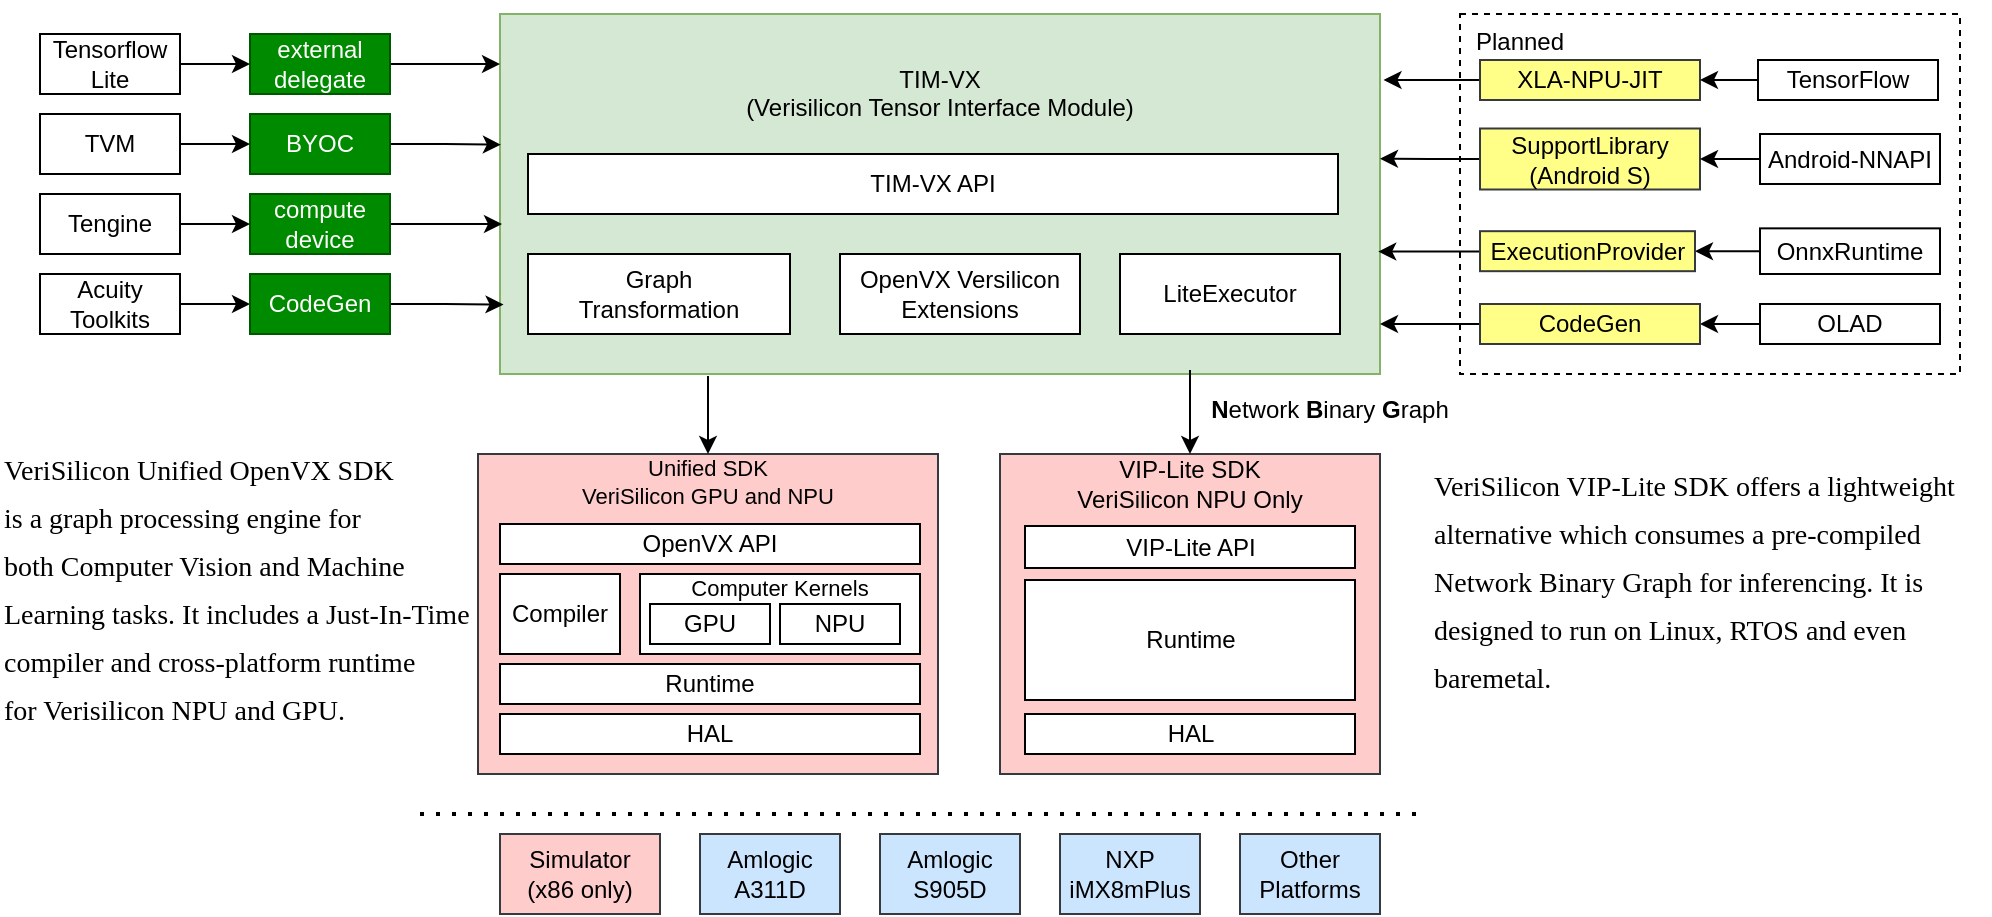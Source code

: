 <mxfile>
    <diagram id="VHfcqXCgYyYvh84WI8c_" name="Page-1">
        <mxGraphModel dx="650" dy="234" grid="1" gridSize="10" guides="1" tooltips="1" connect="1" arrows="1" fold="1" page="1" pageScale="1" pageWidth="1920" pageHeight="1200" math="0" shadow="0">
            <root>
                <mxCell id="0"/>
                <mxCell id="1" parent="0"/>
                <mxCell id="7hn8l3dEzRy8Bgzg2w-8-24" value="" style="rounded=0;whiteSpace=wrap;html=1;strokeColor=#000000;fontColor=#000000;dashed=1;" parent="1" vertex="1">
                    <mxGeometry x="760" y="37" width="250" height="180" as="geometry"/>
                </mxCell>
                <mxCell id="O1ek9wwueyP22K0zIJVe-6" value="Unified SDK&lt;br style=&quot;font-size: 11px&quot;&gt;VeriSilicon GPU and NPU&lt;br&gt;&lt;br&gt;&lt;br&gt;&lt;br&gt;&lt;br&gt;&lt;br&gt;&lt;br style=&quot;font-size: 11px&quot;&gt;&lt;br style=&quot;font-size: 11px&quot;&gt;&lt;br style=&quot;font-size: 11px&quot;&gt;&lt;br style=&quot;font-size: 11px&quot;&gt;&lt;br style=&quot;font-size: 11px&quot;&gt;" style="rounded=0;whiteSpace=wrap;html=1;fillColor=#ffcccc;fontSize=11;strokeColor=#36393d;" parent="1" vertex="1">
                    <mxGeometry x="269" y="257" width="230" height="160" as="geometry"/>
                </mxCell>
                <mxCell id="O1ek9wwueyP22K0zIJVe-44" value="Computer Kernels&lt;br style=&quot;font-size: 11px;&quot;&gt;&lt;br style=&quot;font-size: 11px;&quot;&gt;&lt;br style=&quot;font-size: 11px;&quot;&gt;" style="rounded=0;whiteSpace=wrap;html=1;fontSize=11;" parent="1" vertex="1">
                    <mxGeometry x="350" y="317" width="140" height="40" as="geometry"/>
                </mxCell>
                <mxCell id="O1ek9wwueyP22K0zIJVe-5" value="TIM-VX&lt;br&gt;(Verisilicon Tensor Interface Module)&lt;br&gt;&lt;br&gt;&lt;br&gt;&lt;br&gt;&lt;br&gt;&lt;br&gt;&lt;br&gt;&lt;br&gt;" style="rounded=0;whiteSpace=wrap;html=1;fillColor=#d5e8d4;strokeColor=#82b366;" parent="1" vertex="1">
                    <mxGeometry x="280" y="37" width="440" height="180" as="geometry"/>
                </mxCell>
                <mxCell id="O1ek9wwueyP22K0zIJVe-1" value="TIM-VX API" style="rounded=0;whiteSpace=wrap;html=1;" parent="1" vertex="1">
                    <mxGeometry x="294" y="107" width="405" height="30" as="geometry"/>
                </mxCell>
                <mxCell id="O1ek9wwueyP22K0zIJVe-2" value="Graph&lt;br&gt;Transformation" style="rounded=0;whiteSpace=wrap;html=1;" parent="1" vertex="1">
                    <mxGeometry x="294" y="157" width="131" height="40" as="geometry"/>
                </mxCell>
                <mxCell id="O1ek9wwueyP22K0zIJVe-4" value="OpenVX Versilicon Extensions" style="rounded=0;whiteSpace=wrap;html=1;align=center;" parent="1" vertex="1">
                    <mxGeometry x="450" y="157" width="120" height="40" as="geometry"/>
                </mxCell>
                <mxCell id="O1ek9wwueyP22K0zIJVe-7" value="HAL" style="rounded=0;whiteSpace=wrap;html=1;" parent="1" vertex="1">
                    <mxGeometry x="280" y="387" width="210" height="20" as="geometry"/>
                </mxCell>
                <mxCell id="O1ek9wwueyP22K0zIJVe-8" value="OpenVX API" style="rounded=0;whiteSpace=wrap;html=1;" parent="1" vertex="1">
                    <mxGeometry x="280" y="292" width="210" height="20" as="geometry"/>
                </mxCell>
                <mxCell id="O1ek9wwueyP22K0zIJVe-12" value="Compiler" style="rounded=0;whiteSpace=wrap;html=1;" parent="1" vertex="1">
                    <mxGeometry x="280" y="317" width="60" height="40" as="geometry"/>
                </mxCell>
                <mxCell id="O1ek9wwueyP22K0zIJVe-13" value="Amlogic&lt;br&gt;A311D" style="rounded=0;whiteSpace=wrap;html=1;fillColor=#cce5ff;strokeColor=#36393d;" parent="1" vertex="1">
                    <mxGeometry x="380" y="447" width="70" height="40" as="geometry"/>
                </mxCell>
                <mxCell id="O1ek9wwueyP22K0zIJVe-15" value="NXP&lt;br&gt;iMX8mPlus" style="rounded=0;whiteSpace=wrap;html=1;fillColor=#cce5ff;strokeColor=#36393d;" parent="1" vertex="1">
                    <mxGeometry x="560" y="447" width="70" height="40" as="geometry"/>
                </mxCell>
                <mxCell id="O1ek9wwueyP22K0zIJVe-16" value="Simulator&lt;br&gt;(x86 only)" style="rounded=0;whiteSpace=wrap;html=1;fillColor=#ffcccc;strokeColor=#36393d;" parent="1" vertex="1">
                    <mxGeometry x="280" y="447" width="80" height="40" as="geometry"/>
                </mxCell>
                <mxCell id="O1ek9wwueyP22K0zIJVe-32" style="edgeStyle=orthogonalEdgeStyle;rounded=0;orthogonalLoop=1;jettySize=auto;html=1;exitX=1;exitY=0.5;exitDx=0;exitDy=0;" parent="1" source="O1ek9wwueyP22K0zIJVe-17" edge="1">
                    <mxGeometry relative="1" as="geometry">
                        <mxPoint x="280" y="62" as="targetPoint"/>
                    </mxGeometry>
                </mxCell>
                <mxCell id="O1ek9wwueyP22K0zIJVe-17" value="external&lt;br&gt;delegate" style="rounded=0;whiteSpace=wrap;html=1;fillColor=#008a00;strokeColor=#005700;fontColor=#ffffff;" parent="1" vertex="1">
                    <mxGeometry x="155" y="47" width="70" height="30" as="geometry"/>
                </mxCell>
                <mxCell id="O1ek9wwueyP22K0zIJVe-34" style="edgeStyle=orthogonalEdgeStyle;rounded=0;orthogonalLoop=1;jettySize=auto;html=1;exitX=1;exitY=0.5;exitDx=0;exitDy=0;entryX=0.001;entryY=0.363;entryDx=0;entryDy=0;entryPerimeter=0;" parent="1" source="O1ek9wwueyP22K0zIJVe-18" target="O1ek9wwueyP22K0zIJVe-5" edge="1">
                    <mxGeometry relative="1" as="geometry">
                        <mxPoint x="277" y="102" as="targetPoint"/>
                    </mxGeometry>
                </mxCell>
                <mxCell id="O1ek9wwueyP22K0zIJVe-18" value="BYOC" style="rounded=0;whiteSpace=wrap;html=1;fillColor=#008a00;strokeColor=#005700;fontColor=#ffffff;" parent="1" vertex="1">
                    <mxGeometry x="155" y="87" width="70" height="30" as="geometry"/>
                </mxCell>
                <mxCell id="O1ek9wwueyP22K0zIJVe-36" style="edgeStyle=orthogonalEdgeStyle;rounded=0;orthogonalLoop=1;jettySize=auto;html=1;exitX=1;exitY=0.5;exitDx=0;exitDy=0;" parent="1" source="O1ek9wwueyP22K0zIJVe-19" edge="1">
                    <mxGeometry relative="1" as="geometry">
                        <mxPoint x="281" y="142" as="targetPoint"/>
                    </mxGeometry>
                </mxCell>
                <mxCell id="O1ek9wwueyP22K0zIJVe-19" value="compute&lt;br&gt;device" style="rounded=0;whiteSpace=wrap;html=1;fillColor=#008a00;strokeColor=#005700;fontColor=#ffffff;" parent="1" vertex="1">
                    <mxGeometry x="155" y="127" width="70" height="30" as="geometry"/>
                </mxCell>
                <mxCell id="O1ek9wwueyP22K0zIJVe-31" style="edgeStyle=orthogonalEdgeStyle;rounded=0;orthogonalLoop=1;jettySize=auto;html=1;exitX=1;exitY=0.5;exitDx=0;exitDy=0;entryX=0;entryY=0.5;entryDx=0;entryDy=0;" parent="1" source="O1ek9wwueyP22K0zIJVe-21" target="O1ek9wwueyP22K0zIJVe-17" edge="1">
                    <mxGeometry relative="1" as="geometry"/>
                </mxCell>
                <mxCell id="O1ek9wwueyP22K0zIJVe-21" value="Tensorflow Lite" style="rounded=0;whiteSpace=wrap;html=1;" parent="1" vertex="1">
                    <mxGeometry x="50" y="47" width="70" height="30" as="geometry"/>
                </mxCell>
                <mxCell id="O1ek9wwueyP22K0zIJVe-33" style="edgeStyle=orthogonalEdgeStyle;rounded=0;orthogonalLoop=1;jettySize=auto;html=1;exitX=1;exitY=0.5;exitDx=0;exitDy=0;entryX=0;entryY=0.5;entryDx=0;entryDy=0;" parent="1" source="O1ek9wwueyP22K0zIJVe-22" target="O1ek9wwueyP22K0zIJVe-18" edge="1">
                    <mxGeometry relative="1" as="geometry"/>
                </mxCell>
                <mxCell id="O1ek9wwueyP22K0zIJVe-22" value="TVM" style="rounded=0;whiteSpace=wrap;html=1;" parent="1" vertex="1">
                    <mxGeometry x="50" y="87" width="70" height="30" as="geometry"/>
                </mxCell>
                <mxCell id="O1ek9wwueyP22K0zIJVe-35" style="edgeStyle=orthogonalEdgeStyle;rounded=0;orthogonalLoop=1;jettySize=auto;html=1;exitX=1;exitY=0.5;exitDx=0;exitDy=0;" parent="1" source="O1ek9wwueyP22K0zIJVe-23" target="O1ek9wwueyP22K0zIJVe-19" edge="1">
                    <mxGeometry relative="1" as="geometry"/>
                </mxCell>
                <mxCell id="O1ek9wwueyP22K0zIJVe-23" value="Tengine" style="rounded=0;whiteSpace=wrap;html=1;" parent="1" vertex="1">
                    <mxGeometry x="50" y="127" width="70" height="30" as="geometry"/>
                </mxCell>
                <mxCell id="E49QVNKm6BqZbPj6xxwa-10" style="edgeStyle=orthogonalEdgeStyle;rounded=0;orthogonalLoop=1;jettySize=auto;html=1;exitX=1;exitY=0.5;exitDx=0;exitDy=0;entryX=0;entryY=0.5;entryDx=0;entryDy=0;fontSize=20;fontColor=#FFFFFF;" parent="1" source="O1ek9wwueyP22K0zIJVe-27" target="E49QVNKm6BqZbPj6xxwa-9" edge="1">
                    <mxGeometry relative="1" as="geometry"/>
                </mxCell>
                <mxCell id="O1ek9wwueyP22K0zIJVe-27" value="Acuity&lt;br&gt;Toolkits" style="rounded=0;whiteSpace=wrap;html=1;" parent="1" vertex="1">
                    <mxGeometry x="50" y="167" width="70" height="30" as="geometry"/>
                </mxCell>
                <mxCell id="O1ek9wwueyP22K0zIJVe-28" value="Other Platforms" style="rounded=0;whiteSpace=wrap;html=1;fillColor=#cce5ff;strokeColor=#36393d;" parent="1" vertex="1">
                    <mxGeometry x="650" y="447" width="70" height="40" as="geometry"/>
                </mxCell>
                <mxCell id="O1ek9wwueyP22K0zIJVe-29" value="" style="endArrow=none;dashed=1;html=1;dashPattern=1 3;strokeWidth=2;rounded=0;" parent="1" edge="1">
                    <mxGeometry width="50" height="50" relative="1" as="geometry">
                        <mxPoint x="240" y="437" as="sourcePoint"/>
                        <mxPoint x="740" y="437" as="targetPoint"/>
                    </mxGeometry>
                </mxCell>
                <mxCell id="O1ek9wwueyP22K0zIJVe-39" value="VIP-Lite SDK&lt;br&gt;VeriSilicon NPU Only&lt;br&gt;&lt;br&gt;&lt;br&gt;&lt;br&gt;&lt;br&gt;&lt;br&gt;&lt;br&gt;&lt;br&gt;&lt;br&gt;&lt;br&gt;" style="rounded=0;whiteSpace=wrap;html=1;fillColor=#ffcccc;strokeColor=#36393d;" parent="1" vertex="1">
                    <mxGeometry x="530" y="257" width="190" height="160" as="geometry"/>
                </mxCell>
                <mxCell id="O1ek9wwueyP22K0zIJVe-40" value="HAL" style="rounded=0;whiteSpace=wrap;html=1;" parent="1" vertex="1">
                    <mxGeometry x="542.5" y="387" width="165" height="20" as="geometry"/>
                </mxCell>
                <mxCell id="O1ek9wwueyP22K0zIJVe-41" value="Runtime" style="rounded=0;whiteSpace=wrap;html=1;" parent="1" vertex="1">
                    <mxGeometry x="542.5" y="320" width="165" height="60" as="geometry"/>
                </mxCell>
                <mxCell id="O1ek9wwueyP22K0zIJVe-42" value="GPU" style="rounded=0;whiteSpace=wrap;html=1;" parent="1" vertex="1">
                    <mxGeometry x="355" y="332" width="60" height="20" as="geometry"/>
                </mxCell>
                <mxCell id="O1ek9wwueyP22K0zIJVe-43" value="NPU" style="rounded=0;whiteSpace=wrap;html=1;" parent="1" vertex="1">
                    <mxGeometry x="420" y="332" width="60" height="20" as="geometry"/>
                </mxCell>
                <mxCell id="O1ek9wwueyP22K0zIJVe-45" value="Runtime" style="rounded=0;whiteSpace=wrap;html=1;" parent="1" vertex="1">
                    <mxGeometry x="280" y="362" width="210" height="20" as="geometry"/>
                </mxCell>
                <mxCell id="O1ek9wwueyP22K0zIJVe-48" value="LiteExecutor" style="rounded=0;whiteSpace=wrap;html=1;" parent="1" vertex="1">
                    <mxGeometry x="590" y="157" width="110" height="40" as="geometry"/>
                </mxCell>
                <mxCell id="7hn8l3dEzRy8Bgzg2w-8-1" value="" style="endArrow=classic;html=1;" parent="1" target="O1ek9wwueyP22K0zIJVe-39" edge="1">
                    <mxGeometry width="50" height="50" relative="1" as="geometry">
                        <mxPoint x="625" y="215" as="sourcePoint"/>
                        <mxPoint x="800" y="217" as="targetPoint"/>
                    </mxGeometry>
                </mxCell>
                <mxCell id="7hn8l3dEzRy8Bgzg2w-8-2" value="&lt;b&gt;N&lt;/b&gt;etwork &lt;b&gt;B&lt;/b&gt;inary &lt;b&gt;G&lt;/b&gt;raph" style="text;html=1;strokeColor=none;fillColor=none;align=center;verticalAlign=middle;whiteSpace=wrap;rounded=0;" parent="1" vertex="1">
                    <mxGeometry x="630" y="225" width="130" height="20" as="geometry"/>
                </mxCell>
                <mxCell id="7hn8l3dEzRy8Bgzg2w-8-3" value="" style="endArrow=classic;html=1;fontColor=#FF3333;entryX=0.5;entryY=0;entryDx=0;entryDy=0;" parent="1" target="O1ek9wwueyP22K0zIJVe-6" edge="1">
                    <mxGeometry width="50" height="50" relative="1" as="geometry">
                        <mxPoint x="384" y="218" as="sourcePoint"/>
                        <mxPoint x="470" y="237" as="targetPoint"/>
                    </mxGeometry>
                </mxCell>
                <mxCell id="7hn8l3dEzRy8Bgzg2w-8-6" style="edgeStyle=orthogonalEdgeStyle;rounded=0;orthogonalLoop=1;jettySize=auto;html=1;entryX=1.004;entryY=0.183;entryDx=0;entryDy=0;entryPerimeter=0;fontColor=#FF3333;" parent="1" source="7hn8l3dEzRy8Bgzg2w-8-5" target="O1ek9wwueyP22K0zIJVe-5" edge="1">
                    <mxGeometry relative="1" as="geometry">
                        <mxPoint x="731.7" y="69.12" as="targetPoint"/>
                    </mxGeometry>
                </mxCell>
                <mxCell id="7hn8l3dEzRy8Bgzg2w-8-5" value="XLA-NPU-JIT" style="rounded=0;whiteSpace=wrap;html=1;fillColor=#ffff88;strokeColor=#36393d;" parent="1" vertex="1">
                    <mxGeometry x="770" y="60" width="110" height="20" as="geometry"/>
                </mxCell>
                <mxCell id="7hn8l3dEzRy8Bgzg2w-8-8" style="edgeStyle=orthogonalEdgeStyle;rounded=0;orthogonalLoop=1;jettySize=auto;html=1;entryX=1;entryY=0.5;entryDx=0;entryDy=0;fontColor=#000000;" parent="1" source="7hn8l3dEzRy8Bgzg2w-8-7" target="7hn8l3dEzRy8Bgzg2w-8-5" edge="1">
                    <mxGeometry relative="1" as="geometry"/>
                </mxCell>
                <mxCell id="7hn8l3dEzRy8Bgzg2w-8-7" value="TensorFlow" style="rounded=0;whiteSpace=wrap;html=1;strokeColor=#000000;" parent="1" vertex="1">
                    <mxGeometry x="909" y="60" width="90" height="20" as="geometry"/>
                </mxCell>
                <mxCell id="7hn8l3dEzRy8Bgzg2w-8-12" style="edgeStyle=orthogonalEdgeStyle;rounded=0;orthogonalLoop=1;jettySize=auto;html=1;entryX=1;entryY=0.402;entryDx=0;entryDy=0;entryPerimeter=0;fontColor=#000000;" parent="1" source="7hn8l3dEzRy8Bgzg2w-8-9" target="O1ek9wwueyP22K0zIJVe-5" edge="1">
                    <mxGeometry relative="1" as="geometry"/>
                </mxCell>
                <mxCell id="7hn8l3dEzRy8Bgzg2w-8-9" value="SupportLibrary&lt;br&gt;(Android S)" style="rounded=0;whiteSpace=wrap;html=1;strokeColor=#36393d;fillColor=#ffff88;" parent="1" vertex="1">
                    <mxGeometry x="770" y="94.25" width="110" height="30.5" as="geometry"/>
                </mxCell>
                <mxCell id="7hn8l3dEzRy8Bgzg2w-8-11" style="edgeStyle=orthogonalEdgeStyle;rounded=0;orthogonalLoop=1;jettySize=auto;html=1;entryX=1;entryY=0.5;entryDx=0;entryDy=0;fontColor=#000000;" parent="1" source="7hn8l3dEzRy8Bgzg2w-8-10" target="7hn8l3dEzRy8Bgzg2w-8-9" edge="1">
                    <mxGeometry relative="1" as="geometry"/>
                </mxCell>
                <mxCell id="7hn8l3dEzRy8Bgzg2w-8-10" value="Android-NNAPI" style="rounded=0;whiteSpace=wrap;html=1;strokeColor=#000000;" parent="1" vertex="1">
                    <mxGeometry x="910" y="97" width="90" height="25" as="geometry"/>
                </mxCell>
                <mxCell id="7hn8l3dEzRy8Bgzg2w-8-22" value="" style="edgeStyle=orthogonalEdgeStyle;rounded=0;orthogonalLoop=1;jettySize=auto;html=1;fontColor=#000000;" parent="1" source="7hn8l3dEzRy8Bgzg2w-8-20" target="7hn8l3dEzRy8Bgzg2w-8-21" edge="1">
                    <mxGeometry relative="1" as="geometry"/>
                </mxCell>
                <mxCell id="2" style="edgeStyle=none;html=1;entryX=0.998;entryY=0.66;entryDx=0;entryDy=0;entryPerimeter=0;" edge="1" parent="1" source="7hn8l3dEzRy8Bgzg2w-8-21" target="O1ek9wwueyP22K0zIJVe-5">
                    <mxGeometry relative="1" as="geometry"/>
                </mxCell>
                <mxCell id="7hn8l3dEzRy8Bgzg2w-8-21" value="ExecutionProvider" style="whiteSpace=wrap;html=1;rounded=0;fillColor=#ffff88;strokeColor=#36393d;" parent="1" vertex="1">
                    <mxGeometry x="770" y="145.59" width="107.5" height="20" as="geometry"/>
                </mxCell>
                <mxCell id="7hn8l3dEzRy8Bgzg2w-8-35" style="edgeStyle=orthogonalEdgeStyle;rounded=0;orthogonalLoop=1;jettySize=auto;html=1;entryX=1;entryY=0.5;entryDx=0;entryDy=0;fontColor=#000000;" parent="1" source="7hn8l3dEzRy8Bgzg2w-8-32" target="7hn8l3dEzRy8Bgzg2w-8-34" edge="1">
                    <mxGeometry relative="1" as="geometry"/>
                </mxCell>
                <mxCell id="7hn8l3dEzRy8Bgzg2w-8-32" value="OLAD" style="rounded=0;whiteSpace=wrap;html=1;strokeColor=#000000;fontColor=#000000;" parent="1" vertex="1">
                    <mxGeometry x="910" y="182" width="90" height="20" as="geometry"/>
                </mxCell>
                <mxCell id="7hn8l3dEzRy8Bgzg2w-8-36" style="edgeStyle=orthogonalEdgeStyle;rounded=0;orthogonalLoop=1;jettySize=auto;html=1;entryX=1;entryY=0.861;entryDx=0;entryDy=0;entryPerimeter=0;fontColor=#000000;" parent="1" source="7hn8l3dEzRy8Bgzg2w-8-34" target="O1ek9wwueyP22K0zIJVe-5" edge="1">
                    <mxGeometry relative="1" as="geometry"/>
                </mxCell>
                <mxCell id="7hn8l3dEzRy8Bgzg2w-8-34" value="CodeGen" style="rounded=0;whiteSpace=wrap;html=1;strokeColor=#36393d;fillColor=#ffff88;" parent="1" vertex="1">
                    <mxGeometry x="770" y="182" width="110" height="20" as="geometry"/>
                </mxCell>
                <mxCell id="7hn8l3dEzRy8Bgzg2w-8-14" value="Planned" style="text;html=1;fillColor=none;align=center;verticalAlign=middle;whiteSpace=wrap;rounded=0;fontColor=#000000;dashed=1;" parent="1" vertex="1">
                    <mxGeometry x="745" y="30" width="90" height="42" as="geometry"/>
                </mxCell>
                <mxCell id="7hn8l3dEzRy8Bgzg2w-8-20" value="OnnxRuntime" style="rounded=0;whiteSpace=wrap;html=1;strokeColor=#000000;" parent="1" vertex="1">
                    <mxGeometry x="910" y="144.18" width="90" height="22.82" as="geometry"/>
                </mxCell>
                <mxCell id="E49QVNKm6BqZbPj6xxwa-11" style="edgeStyle=orthogonalEdgeStyle;rounded=0;orthogonalLoop=1;jettySize=auto;html=1;exitX=1;exitY=0.5;exitDx=0;exitDy=0;entryX=0.004;entryY=0.807;entryDx=0;entryDy=0;entryPerimeter=0;fontSize=20;fontColor=#FFFFFF;" parent="1" source="E49QVNKm6BqZbPj6xxwa-9" target="O1ek9wwueyP22K0zIJVe-5" edge="1">
                    <mxGeometry relative="1" as="geometry"/>
                </mxCell>
                <mxCell id="E49QVNKm6BqZbPj6xxwa-9" value="CodeGen" style="rounded=0;whiteSpace=wrap;html=1;fillColor=#008a00;strokeColor=#005700;fontColor=#ffffff;" parent="1" vertex="1">
                    <mxGeometry x="155" y="167" width="70" height="30" as="geometry"/>
                </mxCell>
                <mxCell id="E49QVNKm6BqZbPj6xxwa-12" value="Amlogic&lt;br&gt;S905D" style="rounded=0;whiteSpace=wrap;html=1;fillColor=#cce5ff;strokeColor=#36393d;" parent="1" vertex="1">
                    <mxGeometry x="470" y="447" width="70" height="40" as="geometry"/>
                </mxCell>
                <mxCell id="E49QVNKm6BqZbPj6xxwa-14" value="VIP-Lite API" style="rounded=0;whiteSpace=wrap;html=1;" parent="1" vertex="1">
                    <mxGeometry x="542.5" y="293" width="165" height="21" as="geometry"/>
                </mxCell>
                <mxCell id="E49QVNKm6BqZbPj6xxwa-15" value="&lt;font color=&quot;#000000&quot; style=&quot;font-size: 14px&quot;&gt;&lt;font face=&quot;Times New Roman&quot;&gt;VeriSilicon Unified OpenVX SDK&lt;br&gt;is a graph processing engine for&lt;br&gt;both Computer Vision and Machine&lt;br&gt;Learning tasks. It includes a Just-In-Time&lt;br&gt;compiler and cross-platform runtime&lt;br&gt;for Verisilicon NPU and GPU.&lt;/font&gt;&lt;br&gt;&lt;/font&gt;" style="text;html=1;align=left;verticalAlign=middle;resizable=0;points=[];autosize=1;strokeColor=none;fillColor=none;fontSize=20;fontColor=#FFFFFF;" parent="1" vertex="1">
                    <mxGeometry x="30" y="237" width="250" height="170" as="geometry"/>
                </mxCell>
                <mxCell id="E49QVNKm6BqZbPj6xxwa-17" value="&lt;font color=&quot;#000000&quot; style=&quot;font-size: 14px&quot;&gt;&lt;font face=&quot;Times New Roman&quot;&gt;VeriSilicon VIP-Lite SDK offers a lightweight&lt;br&gt;alternative which consumes a pre-compiled&amp;nbsp;&lt;br&gt;Network Binary Graph for inferencing. It is&lt;br&gt;designed to run on Linux, RTOS and even&lt;br&gt;baremetal.&lt;/font&gt;&lt;br&gt;&lt;/font&gt;" style="text;html=1;align=left;verticalAlign=middle;resizable=0;points=[];autosize=1;strokeColor=none;fillColor=none;fontSize=20;fontColor=#FFFFFF;" parent="1" vertex="1">
                    <mxGeometry x="745" y="248" width="280" height="140" as="geometry"/>
                </mxCell>
            </root>
        </mxGraphModel>
    </diagram>
</mxfile>
